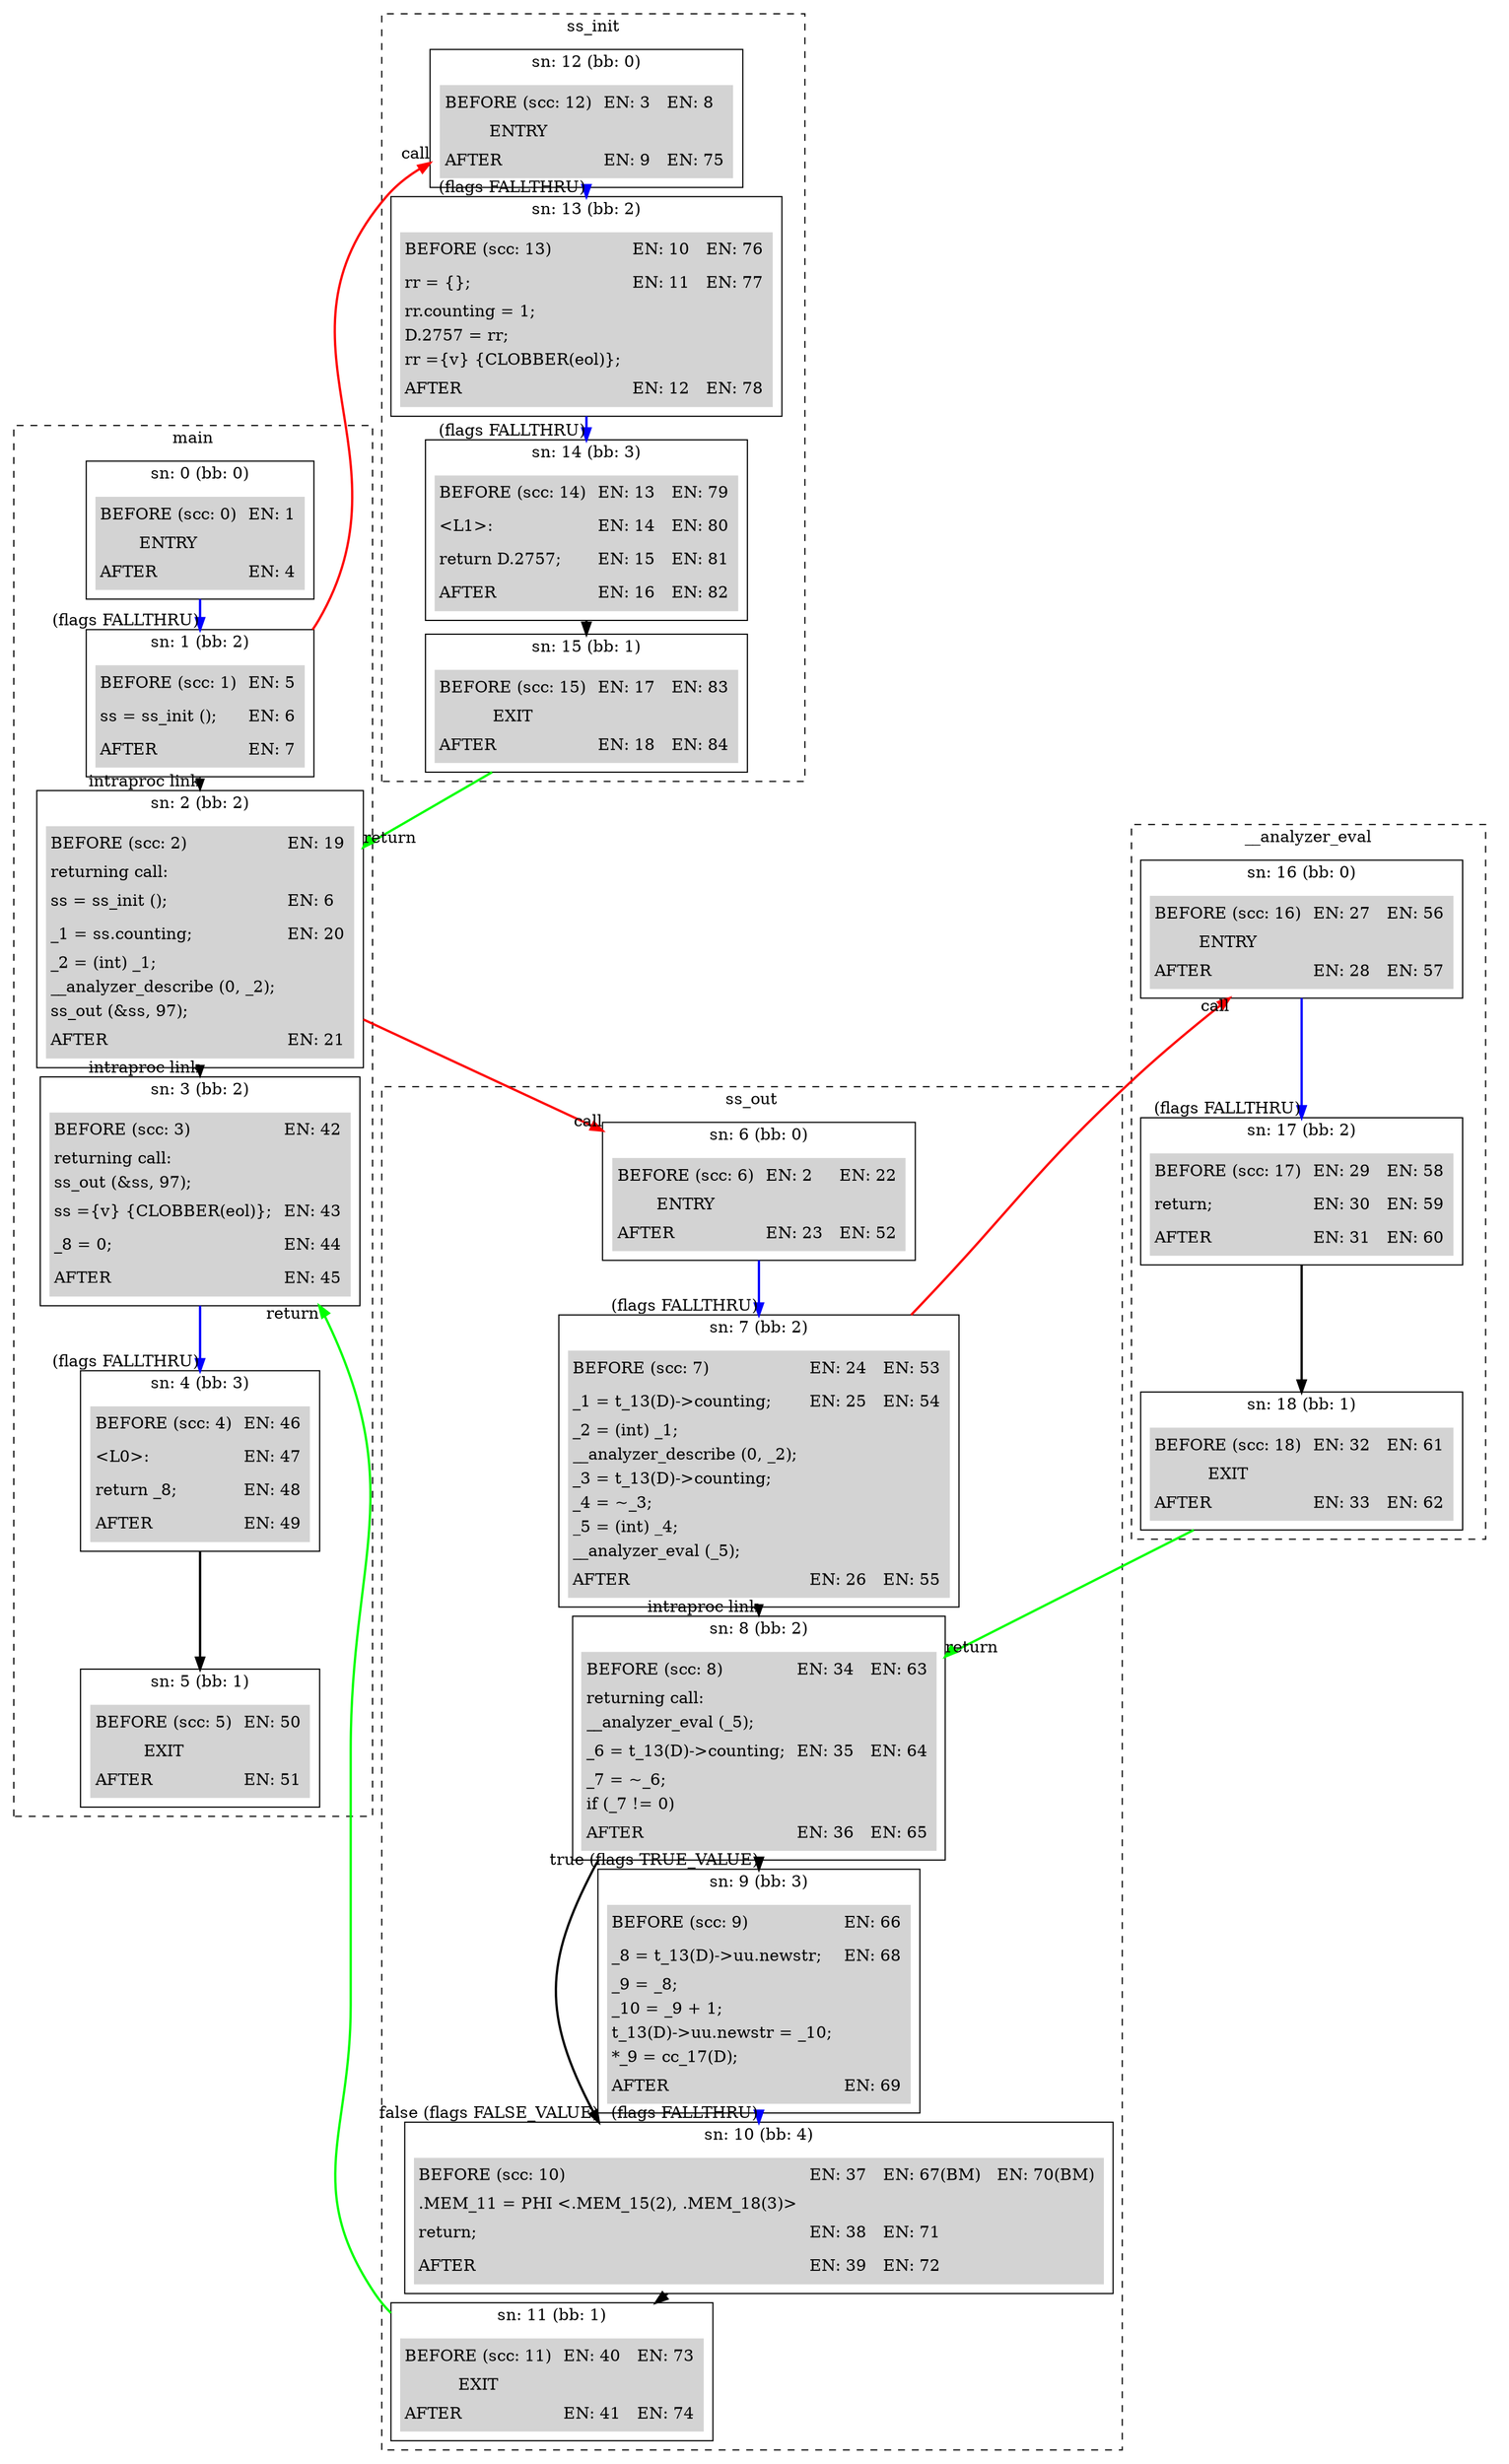 digraph "supergraph" {
  overlap=false;
  compound=true;
  subgraph "cluster_main" {
style="dashed"; color="black"; label="main";
    subgraph cluster_node_0 {
      style="solid";
      color="black";
      fillcolor="lightgrey";
      label="sn: 0 (bb: 0)";
      node_0 [shape=none,margin=0,style=filled,fillcolor=lightgrey,label=<<TABLE BORDER="0"><TR><TD ALIGN="LEFT">BEFORE (scc: 0)</TD><TD BGCOLOR="lightgrey"><TABLE BORDER="0"><TR><TD ALIGN="LEFT">EN: 1</TD></TR></TABLE></TD></TR><TR><TD>ENTRY</TD></TR>
<TR><TD ALIGN="LEFT">AFTER</TD><TD BGCOLOR="lightgrey"><TABLE BORDER="0"><TR><TD ALIGN="LEFT">EN: 4</TD></TR></TABLE></TD></TR></TABLE>>];

    }
    subgraph cluster_node_1 {
      style="solid";
      color="black";
      fillcolor="lightgrey";
      label="sn: 1 (bb: 2)";
      node_1 [shape=none,margin=0,style=filled,fillcolor=lightgrey,label=<<TABLE BORDER="0"><TR><TD ALIGN="LEFT">BEFORE (scc: 1)</TD><TD BGCOLOR="lightgrey"><TABLE BORDER="0"><TR><TD ALIGN="LEFT">EN: 5</TD></TR></TABLE></TD></TR><TR><TD ALIGN="LEFT">ss = ss_init ();</TD><TD BGCOLOR="lightgrey"><TABLE BORDER="0"><TR><TD ALIGN="LEFT">EN: 6</TD></TR></TABLE></TD></TR>
<TR><TD ALIGN="LEFT">AFTER</TD><TD BGCOLOR="lightgrey"><TABLE BORDER="0"><TR><TD ALIGN="LEFT">EN: 7</TD></TR></TABLE></TD></TR></TABLE>>];

    }
    subgraph cluster_node_2 {
      style="solid";
      color="black";
      fillcolor="lightgrey";
      label="sn: 2 (bb: 2)";
      node_2 [shape=none,margin=0,style=filled,fillcolor=lightgrey,label=<<TABLE BORDER="0"><TR><TD ALIGN="LEFT">BEFORE (scc: 2)</TD><TD BGCOLOR="lightgrey"><TABLE BORDER="0"><TR><TD ALIGN="LEFT">EN: 19</TD></TR></TABLE></TD></TR><TR><TD ALIGN="LEFT">returning call: </TD></TR><TR><TD ALIGN="LEFT">ss = ss_init ();</TD><TD BGCOLOR="lightgrey"><TABLE BORDER="0"><TR><TD ALIGN="LEFT">EN: 6</TD></TR></TABLE></TD></TR>
<TR><TD ALIGN="LEFT">_1 = ss.counting;</TD><TD BGCOLOR="lightgrey"><TABLE BORDER="0"><TR><TD ALIGN="LEFT">EN: 20</TD></TR></TABLE></TD></TR>
<TR><TD ALIGN="LEFT">_2 = (int) _1;</TD><TD ALIGN="LEFT"></TD></TR>
<TR><TD ALIGN="LEFT">__analyzer_describe (0, _2);</TD><TD ALIGN="LEFT"></TD></TR>
<TR><TD ALIGN="LEFT">ss_out (&amp;ss, 97);</TD><TD ALIGN="LEFT"></TD></TR>
<TR><TD ALIGN="LEFT">AFTER</TD><TD BGCOLOR="lightgrey"><TABLE BORDER="0"><TR><TD ALIGN="LEFT">EN: 21</TD></TR></TABLE></TD></TR></TABLE>>];

    }
    subgraph cluster_node_3 {
      style="solid";
      color="black";
      fillcolor="lightgrey";
      label="sn: 3 (bb: 2)";
      node_3 [shape=none,margin=0,style=filled,fillcolor=lightgrey,label=<<TABLE BORDER="0"><TR><TD ALIGN="LEFT">BEFORE (scc: 3)</TD><TD BGCOLOR="lightgrey"><TABLE BORDER="0"><TR><TD ALIGN="LEFT">EN: 42</TD></TR></TABLE></TD></TR><TR><TD ALIGN="LEFT">returning call: </TD></TR><TR><TD ALIGN="LEFT">ss_out (&amp;ss, 97);</TD><TD ALIGN="LEFT"></TD></TR>
<TR><TD ALIGN="LEFT">ss ={v} {CLOBBER(eol)};</TD><TD BGCOLOR="lightgrey"><TABLE BORDER="0"><TR><TD ALIGN="LEFT">EN: 43</TD></TR></TABLE></TD></TR>
<TR><TD ALIGN="LEFT">_8 = 0;</TD><TD BGCOLOR="lightgrey"><TABLE BORDER="0"><TR><TD ALIGN="LEFT">EN: 44</TD></TR></TABLE></TD></TR>
<TR><TD ALIGN="LEFT">AFTER</TD><TD BGCOLOR="lightgrey"><TABLE BORDER="0"><TR><TD ALIGN="LEFT">EN: 45</TD></TR></TABLE></TD></TR></TABLE>>];

    }
    subgraph cluster_node_4 {
      style="solid";
      color="black";
      fillcolor="lightgrey";
      label="sn: 4 (bb: 3)";
      node_4 [shape=none,margin=0,style=filled,fillcolor=lightgrey,label=<<TABLE BORDER="0"><TR><TD ALIGN="LEFT">BEFORE (scc: 4)</TD><TD BGCOLOR="lightgrey"><TABLE BORDER="0"><TR><TD ALIGN="LEFT">EN: 46</TD></TR></TABLE></TD></TR><TR><TD ALIGN="LEFT">&lt;L0&gt;:</TD><TD BGCOLOR="lightgrey"><TABLE BORDER="0"><TR><TD ALIGN="LEFT">EN: 47</TD></TR></TABLE></TD></TR>
<TR><TD ALIGN="LEFT">return _8;</TD><TD BGCOLOR="lightgrey"><TABLE BORDER="0"><TR><TD ALIGN="LEFT">EN: 48</TD></TR></TABLE></TD></TR>
<TR><TD ALIGN="LEFT">AFTER</TD><TD BGCOLOR="lightgrey"><TABLE BORDER="0"><TR><TD ALIGN="LEFT">EN: 49</TD></TR></TABLE></TD></TR></TABLE>>];

    }
    subgraph cluster_node_5 {
      style="solid";
      color="black";
      fillcolor="lightgrey";
      label="sn: 5 (bb: 1)";
      node_5 [shape=none,margin=0,style=filled,fillcolor=lightgrey,label=<<TABLE BORDER="0"><TR><TD ALIGN="LEFT">BEFORE (scc: 5)</TD><TD BGCOLOR="lightgrey"><TABLE BORDER="0"><TR><TD ALIGN="LEFT">EN: 50</TD></TR></TABLE></TD></TR><TR><TD>EXIT</TD></TR>
<TR><TD ALIGN="LEFT">AFTER</TD><TD BGCOLOR="lightgrey"><TABLE BORDER="0"><TR><TD ALIGN="LEFT">EN: 51</TD></TR></TABLE></TD></TR></TABLE>>];

    }
	node_0:s -> node_5:n [style="invis",constraint=true];
  }
  subgraph "cluster_ss_out" {
style="dashed"; color="black"; label="ss_out";
    subgraph cluster_node_6 {
      style="solid";
      color="black";
      fillcolor="lightgrey";
      label="sn: 6 (bb: 0)";
      node_6 [shape=none,margin=0,style=filled,fillcolor=lightgrey,label=<<TABLE BORDER="0"><TR><TD ALIGN="LEFT">BEFORE (scc: 6)</TD><TD BGCOLOR="lightgrey"><TABLE BORDER="0"><TR><TD ALIGN="LEFT">EN: 2</TD></TR></TABLE></TD><TD BGCOLOR="lightgrey"><TABLE BORDER="0"><TR><TD ALIGN="LEFT">EN: 22</TD></TR></TABLE></TD></TR><TR><TD>ENTRY</TD></TR>
<TR><TD ALIGN="LEFT">AFTER</TD><TD BGCOLOR="lightgrey"><TABLE BORDER="0"><TR><TD ALIGN="LEFT">EN: 23</TD></TR></TABLE></TD><TD BGCOLOR="lightgrey"><TABLE BORDER="0"><TR><TD ALIGN="LEFT">EN: 52</TD></TR></TABLE></TD></TR></TABLE>>];

    }
    subgraph cluster_node_7 {
      style="solid";
      color="black";
      fillcolor="lightgrey";
      label="sn: 7 (bb: 2)";
      node_7 [shape=none,margin=0,style=filled,fillcolor=lightgrey,label=<<TABLE BORDER="0"><TR><TD ALIGN="LEFT">BEFORE (scc: 7)</TD><TD BGCOLOR="lightgrey"><TABLE BORDER="0"><TR><TD ALIGN="LEFT">EN: 24</TD></TR></TABLE></TD><TD BGCOLOR="lightgrey"><TABLE BORDER="0"><TR><TD ALIGN="LEFT">EN: 53</TD></TR></TABLE></TD></TR><TR><TD ALIGN="LEFT">_1 = t_13(D)-&gt;counting;</TD><TD BGCOLOR="lightgrey"><TABLE BORDER="0"><TR><TD ALIGN="LEFT">EN: 25</TD></TR></TABLE></TD><TD BGCOLOR="lightgrey"><TABLE BORDER="0"><TR><TD ALIGN="LEFT">EN: 54</TD></TR></TABLE></TD></TR>
<TR><TD ALIGN="LEFT">_2 = (int) _1;</TD><TD ALIGN="LEFT"></TD></TR>
<TR><TD ALIGN="LEFT">__analyzer_describe (0, _2);</TD><TD ALIGN="LEFT"></TD></TR>
<TR><TD ALIGN="LEFT">_3 = t_13(D)-&gt;counting;</TD><TD ALIGN="LEFT"></TD></TR>
<TR><TD ALIGN="LEFT">_4 = ~_3;</TD><TD ALIGN="LEFT"></TD></TR>
<TR><TD ALIGN="LEFT">_5 = (int) _4;</TD><TD ALIGN="LEFT"></TD></TR>
<TR><TD ALIGN="LEFT">__analyzer_eval (_5);</TD><TD ALIGN="LEFT"></TD></TR>
<TR><TD ALIGN="LEFT">AFTER</TD><TD BGCOLOR="lightgrey"><TABLE BORDER="0"><TR><TD ALIGN="LEFT">EN: 26</TD></TR></TABLE></TD><TD BGCOLOR="lightgrey"><TABLE BORDER="0"><TR><TD ALIGN="LEFT">EN: 55</TD></TR></TABLE></TD></TR></TABLE>>];

    }
    subgraph cluster_node_8 {
      style="solid";
      color="black";
      fillcolor="lightgrey";
      label="sn: 8 (bb: 2)";
      node_8 [shape=none,margin=0,style=filled,fillcolor=lightgrey,label=<<TABLE BORDER="0"><TR><TD ALIGN="LEFT">BEFORE (scc: 8)</TD><TD BGCOLOR="lightgrey"><TABLE BORDER="0"><TR><TD ALIGN="LEFT">EN: 34</TD></TR></TABLE></TD><TD BGCOLOR="lightgrey"><TABLE BORDER="0"><TR><TD ALIGN="LEFT">EN: 63</TD></TR></TABLE></TD></TR><TR><TD ALIGN="LEFT">returning call: </TD></TR><TR><TD ALIGN="LEFT">__analyzer_eval (_5);</TD><TD ALIGN="LEFT"></TD></TR>
<TR><TD ALIGN="LEFT">_6 = t_13(D)-&gt;counting;</TD><TD BGCOLOR="lightgrey"><TABLE BORDER="0"><TR><TD ALIGN="LEFT">EN: 35</TD></TR></TABLE></TD><TD BGCOLOR="lightgrey"><TABLE BORDER="0"><TR><TD ALIGN="LEFT">EN: 64</TD></TR></TABLE></TD></TR>
<TR><TD ALIGN="LEFT">_7 = ~_6;</TD><TD ALIGN="LEFT"></TD></TR>
<TR><TD ALIGN="LEFT">if (_7 != 0)</TD><TD ALIGN="LEFT"></TD></TR>
<TR><TD ALIGN="LEFT">AFTER</TD><TD BGCOLOR="lightgrey"><TABLE BORDER="0"><TR><TD ALIGN="LEFT">EN: 36</TD></TR></TABLE></TD><TD BGCOLOR="lightgrey"><TABLE BORDER="0"><TR><TD ALIGN="LEFT">EN: 65</TD></TR></TABLE></TD></TR></TABLE>>];

    }
    subgraph cluster_node_9 {
      style="solid";
      color="black";
      fillcolor="lightgrey";
      label="sn: 9 (bb: 3)";
      node_9 [shape=none,margin=0,style=filled,fillcolor=lightgrey,label=<<TABLE BORDER="0"><TR><TD ALIGN="LEFT">BEFORE (scc: 9)</TD><TD BGCOLOR="lightgrey"><TABLE BORDER="0"><TR><TD ALIGN="LEFT">EN: 66</TD></TR></TABLE></TD></TR><TR><TD ALIGN="LEFT">_8 = t_13(D)-&gt;uu.newstr;</TD><TD BGCOLOR="lightgrey"><TABLE BORDER="0"><TR><TD ALIGN="LEFT">EN: 68</TD></TR></TABLE></TD></TR>
<TR><TD ALIGN="LEFT">_9 = _8;</TD><TD ALIGN="LEFT"></TD></TR>
<TR><TD ALIGN="LEFT">_10 = _9 + 1;</TD><TD ALIGN="LEFT"></TD></TR>
<TR><TD ALIGN="LEFT">t_13(D)-&gt;uu.newstr = _10;</TD><TD ALIGN="LEFT"></TD></TR>
<TR><TD ALIGN="LEFT">*_9 = cc_17(D);</TD><TD ALIGN="LEFT"></TD></TR>
<TR><TD ALIGN="LEFT">AFTER</TD><TD BGCOLOR="lightgrey"><TABLE BORDER="0"><TR><TD ALIGN="LEFT">EN: 69</TD></TR></TABLE></TD></TR></TABLE>>];

    }
    subgraph cluster_node_10 {
      style="solid";
      color="black";
      fillcolor="lightgrey";
      label="sn: 10 (bb: 4)";
      node_10 [shape=none,margin=0,style=filled,fillcolor=lightgrey,label=<<TABLE BORDER="0"><TR><TD ALIGN="LEFT">BEFORE (scc: 10)</TD><TD BGCOLOR="lightgrey"><TABLE BORDER="0"><TR><TD ALIGN="LEFT">EN: 37</TD></TR></TABLE></TD><TD BGCOLOR="lightgrey"><TABLE BORDER="0"><TR><TD ALIGN="LEFT">EN: 67(BM)</TD></TR></TABLE></TD><TD BGCOLOR="lightgrey"><TABLE BORDER="0"><TR><TD ALIGN="LEFT">EN: 70(BM)</TD></TR></TABLE></TD></TR><TR><TD ALIGN="LEFT">.MEM_11 = PHI &lt;.MEM_15(2), .MEM_18(3)&gt;</TD><TD ALIGN="LEFT"></TD></TR>
<TR><TD ALIGN="LEFT">return;</TD><TD BGCOLOR="lightgrey"><TABLE BORDER="0"><TR><TD ALIGN="LEFT">EN: 38</TD></TR></TABLE></TD><TD BGCOLOR="lightgrey"><TABLE BORDER="0"><TR><TD ALIGN="LEFT">EN: 71</TD></TR></TABLE></TD></TR>
<TR><TD ALIGN="LEFT">AFTER</TD><TD BGCOLOR="lightgrey"><TABLE BORDER="0"><TR><TD ALIGN="LEFT">EN: 39</TD></TR></TABLE></TD><TD BGCOLOR="lightgrey"><TABLE BORDER="0"><TR><TD ALIGN="LEFT">EN: 72</TD></TR></TABLE></TD></TR></TABLE>>];

    }
    subgraph cluster_node_11 {
      style="solid";
      color="black";
      fillcolor="lightgrey";
      label="sn: 11 (bb: 1)";
      node_11 [shape=none,margin=0,style=filled,fillcolor=lightgrey,label=<<TABLE BORDER="0"><TR><TD ALIGN="LEFT">BEFORE (scc: 11)</TD><TD BGCOLOR="lightgrey"><TABLE BORDER="0"><TR><TD ALIGN="LEFT">EN: 40</TD></TR></TABLE></TD><TD BGCOLOR="lightgrey"><TABLE BORDER="0"><TR><TD ALIGN="LEFT">EN: 73</TD></TR></TABLE></TD></TR><TR><TD>EXIT</TD></TR>
<TR><TD ALIGN="LEFT">AFTER</TD><TD BGCOLOR="lightgrey"><TABLE BORDER="0"><TR><TD ALIGN="LEFT">EN: 41</TD></TR></TABLE></TD><TD BGCOLOR="lightgrey"><TABLE BORDER="0"><TR><TD ALIGN="LEFT">EN: 74</TD></TR></TABLE></TD></TR></TABLE>>];

    }
	node_6:s -> node_11:n [style="invis",constraint=true];
  }
  subgraph "cluster_ss_init" {
style="dashed"; color="black"; label="ss_init";
    subgraph cluster_node_12 {
      style="solid";
      color="black";
      fillcolor="lightgrey";
      label="sn: 12 (bb: 0)";
      node_12 [shape=none,margin=0,style=filled,fillcolor=lightgrey,label=<<TABLE BORDER="0"><TR><TD ALIGN="LEFT">BEFORE (scc: 12)</TD><TD BGCOLOR="lightgrey"><TABLE BORDER="0"><TR><TD ALIGN="LEFT">EN: 3</TD></TR></TABLE></TD><TD BGCOLOR="lightgrey"><TABLE BORDER="0"><TR><TD ALIGN="LEFT">EN: 8</TD></TR></TABLE></TD></TR><TR><TD>ENTRY</TD></TR>
<TR><TD ALIGN="LEFT">AFTER</TD><TD BGCOLOR="lightgrey"><TABLE BORDER="0"><TR><TD ALIGN="LEFT">EN: 9</TD></TR></TABLE></TD><TD BGCOLOR="lightgrey"><TABLE BORDER="0"><TR><TD ALIGN="LEFT">EN: 75</TD></TR></TABLE></TD></TR></TABLE>>];

    }
    subgraph cluster_node_13 {
      style="solid";
      color="black";
      fillcolor="lightgrey";
      label="sn: 13 (bb: 2)";
      node_13 [shape=none,margin=0,style=filled,fillcolor=lightgrey,label=<<TABLE BORDER="0"><TR><TD ALIGN="LEFT">BEFORE (scc: 13)</TD><TD BGCOLOR="lightgrey"><TABLE BORDER="0"><TR><TD ALIGN="LEFT">EN: 10</TD></TR></TABLE></TD><TD BGCOLOR="lightgrey"><TABLE BORDER="0"><TR><TD ALIGN="LEFT">EN: 76</TD></TR></TABLE></TD></TR><TR><TD ALIGN="LEFT">rr = {};</TD><TD BGCOLOR="lightgrey"><TABLE BORDER="0"><TR><TD ALIGN="LEFT">EN: 11</TD></TR></TABLE></TD><TD BGCOLOR="lightgrey"><TABLE BORDER="0"><TR><TD ALIGN="LEFT">EN: 77</TD></TR></TABLE></TD></TR>
<TR><TD ALIGN="LEFT">rr.counting = 1;</TD><TD ALIGN="LEFT"></TD></TR>
<TR><TD ALIGN="LEFT">D.2757 = rr;</TD><TD ALIGN="LEFT"></TD></TR>
<TR><TD ALIGN="LEFT">rr ={v} {CLOBBER(eol)};</TD><TD ALIGN="LEFT"></TD></TR>
<TR><TD ALIGN="LEFT">AFTER</TD><TD BGCOLOR="lightgrey"><TABLE BORDER="0"><TR><TD ALIGN="LEFT">EN: 12</TD></TR></TABLE></TD><TD BGCOLOR="lightgrey"><TABLE BORDER="0"><TR><TD ALIGN="LEFT">EN: 78</TD></TR></TABLE></TD></TR></TABLE>>];

    }
    subgraph cluster_node_14 {
      style="solid";
      color="black";
      fillcolor="lightgrey";
      label="sn: 14 (bb: 3)";
      node_14 [shape=none,margin=0,style=filled,fillcolor=lightgrey,label=<<TABLE BORDER="0"><TR><TD ALIGN="LEFT">BEFORE (scc: 14)</TD><TD BGCOLOR="lightgrey"><TABLE BORDER="0"><TR><TD ALIGN="LEFT">EN: 13</TD></TR></TABLE></TD><TD BGCOLOR="lightgrey"><TABLE BORDER="0"><TR><TD ALIGN="LEFT">EN: 79</TD></TR></TABLE></TD></TR><TR><TD ALIGN="LEFT">&lt;L1&gt;:</TD><TD BGCOLOR="lightgrey"><TABLE BORDER="0"><TR><TD ALIGN="LEFT">EN: 14</TD></TR></TABLE></TD><TD BGCOLOR="lightgrey"><TABLE BORDER="0"><TR><TD ALIGN="LEFT">EN: 80</TD></TR></TABLE></TD></TR>
<TR><TD ALIGN="LEFT">return D.2757;</TD><TD BGCOLOR="lightgrey"><TABLE BORDER="0"><TR><TD ALIGN="LEFT">EN: 15</TD></TR></TABLE></TD><TD BGCOLOR="lightgrey"><TABLE BORDER="0"><TR><TD ALIGN="LEFT">EN: 81</TD></TR></TABLE></TD></TR>
<TR><TD ALIGN="LEFT">AFTER</TD><TD BGCOLOR="lightgrey"><TABLE BORDER="0"><TR><TD ALIGN="LEFT">EN: 16</TD></TR></TABLE></TD><TD BGCOLOR="lightgrey"><TABLE BORDER="0"><TR><TD ALIGN="LEFT">EN: 82</TD></TR></TABLE></TD></TR></TABLE>>];

    }
    subgraph cluster_node_15 {
      style="solid";
      color="black";
      fillcolor="lightgrey";
      label="sn: 15 (bb: 1)";
      node_15 [shape=none,margin=0,style=filled,fillcolor=lightgrey,label=<<TABLE BORDER="0"><TR><TD ALIGN="LEFT">BEFORE (scc: 15)</TD><TD BGCOLOR="lightgrey"><TABLE BORDER="0"><TR><TD ALIGN="LEFT">EN: 17</TD></TR></TABLE></TD><TD BGCOLOR="lightgrey"><TABLE BORDER="0"><TR><TD ALIGN="LEFT">EN: 83</TD></TR></TABLE></TD></TR><TR><TD>EXIT</TD></TR>
<TR><TD ALIGN="LEFT">AFTER</TD><TD BGCOLOR="lightgrey"><TABLE BORDER="0"><TR><TD ALIGN="LEFT">EN: 18</TD></TR></TABLE></TD><TD BGCOLOR="lightgrey"><TABLE BORDER="0"><TR><TD ALIGN="LEFT">EN: 84</TD></TR></TABLE></TD></TR></TABLE>>];

    }
	node_12:s -> node_15:n [style="invis",constraint=true];
  }
  subgraph "cluster___analyzer_eval" {
style="dashed"; color="black"; label="__analyzer_eval";
    subgraph cluster_node_16 {
      style="solid";
      color="black";
      fillcolor="lightgrey";
      label="sn: 16 (bb: 0)";
      node_16 [shape=none,margin=0,style=filled,fillcolor=lightgrey,label=<<TABLE BORDER="0"><TR><TD ALIGN="LEFT">BEFORE (scc: 16)</TD><TD BGCOLOR="lightgrey"><TABLE BORDER="0"><TR><TD ALIGN="LEFT">EN: 27</TD></TR></TABLE></TD><TD BGCOLOR="lightgrey"><TABLE BORDER="0"><TR><TD ALIGN="LEFT">EN: 56</TD></TR></TABLE></TD></TR><TR><TD>ENTRY</TD></TR>
<TR><TD ALIGN="LEFT">AFTER</TD><TD BGCOLOR="lightgrey"><TABLE BORDER="0"><TR><TD ALIGN="LEFT">EN: 28</TD></TR></TABLE></TD><TD BGCOLOR="lightgrey"><TABLE BORDER="0"><TR><TD ALIGN="LEFT">EN: 57</TD></TR></TABLE></TD></TR></TABLE>>];

    }
    subgraph cluster_node_17 {
      style="solid";
      color="black";
      fillcolor="lightgrey";
      label="sn: 17 (bb: 2)";
      node_17 [shape=none,margin=0,style=filled,fillcolor=lightgrey,label=<<TABLE BORDER="0"><TR><TD ALIGN="LEFT">BEFORE (scc: 17)</TD><TD BGCOLOR="lightgrey"><TABLE BORDER="0"><TR><TD ALIGN="LEFT">EN: 29</TD></TR></TABLE></TD><TD BGCOLOR="lightgrey"><TABLE BORDER="0"><TR><TD ALIGN="LEFT">EN: 58</TD></TR></TABLE></TD></TR><TR><TD ALIGN="LEFT">return;</TD><TD BGCOLOR="lightgrey"><TABLE BORDER="0"><TR><TD ALIGN="LEFT">EN: 30</TD></TR></TABLE></TD><TD BGCOLOR="lightgrey"><TABLE BORDER="0"><TR><TD ALIGN="LEFT">EN: 59</TD></TR></TABLE></TD></TR>
<TR><TD ALIGN="LEFT">AFTER</TD><TD BGCOLOR="lightgrey"><TABLE BORDER="0"><TR><TD ALIGN="LEFT">EN: 31</TD></TR></TABLE></TD><TD BGCOLOR="lightgrey"><TABLE BORDER="0"><TR><TD ALIGN="LEFT">EN: 60</TD></TR></TABLE></TD></TR></TABLE>>];

    }
    subgraph cluster_node_18 {
      style="solid";
      color="black";
      fillcolor="lightgrey";
      label="sn: 18 (bb: 1)";
      node_18 [shape=none,margin=0,style=filled,fillcolor=lightgrey,label=<<TABLE BORDER="0"><TR><TD ALIGN="LEFT">BEFORE (scc: 18)</TD><TD BGCOLOR="lightgrey"><TABLE BORDER="0"><TR><TD ALIGN="LEFT">EN: 32</TD></TR></TABLE></TD><TD BGCOLOR="lightgrey"><TABLE BORDER="0"><TR><TD ALIGN="LEFT">EN: 61</TD></TR></TABLE></TD></TR><TR><TD>EXIT</TD></TR>
<TR><TD ALIGN="LEFT">AFTER</TD><TD BGCOLOR="lightgrey"><TABLE BORDER="0"><TR><TD ALIGN="LEFT">EN: 33</TD></TR></TABLE></TD><TD BGCOLOR="lightgrey"><TABLE BORDER="0"><TR><TD ALIGN="LEFT">EN: 62</TD></TR></TABLE></TD></TR></TABLE>>];

    }
	node_16:s -> node_18:n [style="invis",constraint=true];
  }
  node_0 -> node_1 [style="solid,bold", color=blue, weight=100, constraint=true, ltail="cluster_node_0", lhead="cluster_node_1" headlabel=" (flags FALLTHRU)"];
  node_3 -> node_4 [style="solid,bold", color=blue, weight=100, constraint=true, ltail="cluster_node_3", lhead="cluster_node_4" headlabel=" (flags FALLTHRU)"];
  node_4 -> node_5 [style="solid,bold", color=black, weight=10, constraint=true, ltail="cluster_node_4", lhead="cluster_node_5" headlabel=""];
  node_6 -> node_7 [style="solid,bold", color=blue, weight=100, constraint=true, ltail="cluster_node_6", lhead="cluster_node_7" headlabel=" (flags FALLTHRU)"];
  node_8 -> node_9 [style="solid,bold", color=black, weight=10, constraint=true, ltail="cluster_node_8", lhead="cluster_node_9" headlabel="true (flags TRUE_VALUE)"];
  node_8 -> node_10 [style="solid,bold", color=black, weight=10, constraint=true, ltail="cluster_node_8", lhead="cluster_node_10" headlabel="false (flags FALSE_VALUE)"];
  node_9 -> node_10 [style="solid,bold", color=blue, weight=100, constraint=true, ltail="cluster_node_9", lhead="cluster_node_10" headlabel=" (flags FALLTHRU)"];
  node_10 -> node_11 [style="solid,bold", color=black, weight=10, constraint=true, ltail="cluster_node_10", lhead="cluster_node_11" headlabel=""];
  node_12 -> node_13 [style="solid,bold", color=blue, weight=100, constraint=true, ltail="cluster_node_12", lhead="cluster_node_13" headlabel=" (flags FALLTHRU)"];
  node_13 -> node_14 [style="solid,bold", color=blue, weight=100, constraint=true, ltail="cluster_node_13", lhead="cluster_node_14" headlabel=" (flags FALLTHRU)"];
  node_14 -> node_15 [style="solid,bold", color=black, weight=10, constraint=true, ltail="cluster_node_14", lhead="cluster_node_15" headlabel=""];
  node_16 -> node_17 [style="solid,bold", color=blue, weight=100, constraint=true, ltail="cluster_node_16", lhead="cluster_node_17" headlabel=" (flags FALLTHRU)"];
  node_17 -> node_18 [style="solid,bold", color=black, weight=10, constraint=true, ltail="cluster_node_17", lhead="cluster_node_18" headlabel=""];
  node_1 -> node_12 [style="solid,bold", color=red, weight=10, constraint=true, ltail="cluster_node_1", lhead="cluster_node_12" headlabel="call"];
  node_2 -> node_6 [style="solid,bold", color=red, weight=10, constraint=true, ltail="cluster_node_2", lhead="cluster_node_6" headlabel="call"];
  node_7 -> node_16 [style="solid,bold", color=red, weight=10, constraint=true, ltail="cluster_node_7", lhead="cluster_node_16" headlabel="call"];
  node_15 -> node_2 [style="solid,bold", color=green, weight=10, constraint=true, ltail="cluster_node_15", lhead="cluster_node_2" headlabel="return"];
  node_11 -> node_3 [style="solid,bold", color=green, weight=10, constraint=true, ltail="cluster_node_11", lhead="cluster_node_3" headlabel="return"];
  node_18 -> node_8 [style="solid,bold", color=green, weight=10, constraint=true, ltail="cluster_node_18", lhead="cluster_node_8" headlabel="return"];
  node_1 -> node_2 [style="dotted", color=black, weight=10, constraint=true, ltail="cluster_node_1", lhead="cluster_node_2" headlabel="intraproc link"];
  node_2 -> node_3 [style="dotted", color=black, weight=10, constraint=true, ltail="cluster_node_2", lhead="cluster_node_3" headlabel="intraproc link"];
  node_7 -> node_8 [style="dotted", color=black, weight=10, constraint=true, ltail="cluster_node_7", lhead="cluster_node_8" headlabel="intraproc link"];
}
